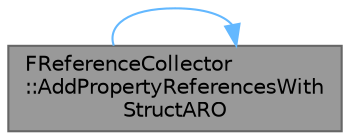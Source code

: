 digraph "FReferenceCollector::AddPropertyReferencesWithStructARO"
{
 // INTERACTIVE_SVG=YES
 // LATEX_PDF_SIZE
  bgcolor="transparent";
  edge [fontname=Helvetica,fontsize=10,labelfontname=Helvetica,labelfontsize=10];
  node [fontname=Helvetica,fontsize=10,shape=box,height=0.2,width=0.4];
  rankdir="LR";
  Node1 [id="Node000001",label="FReferenceCollector\l::AddPropertyReferencesWith\lStructARO",height=0.2,width=0.4,color="gray40", fillcolor="grey60", style="filled", fontcolor="black",tooltip="Same as AddPropertyReferences but also calls AddStructReferencedObjects on Struct and all nested stru..."];
  Node1 -> Node1 [id="edge1_Node000001_Node000001",color="steelblue1",style="solid",tooltip=" "];
}
